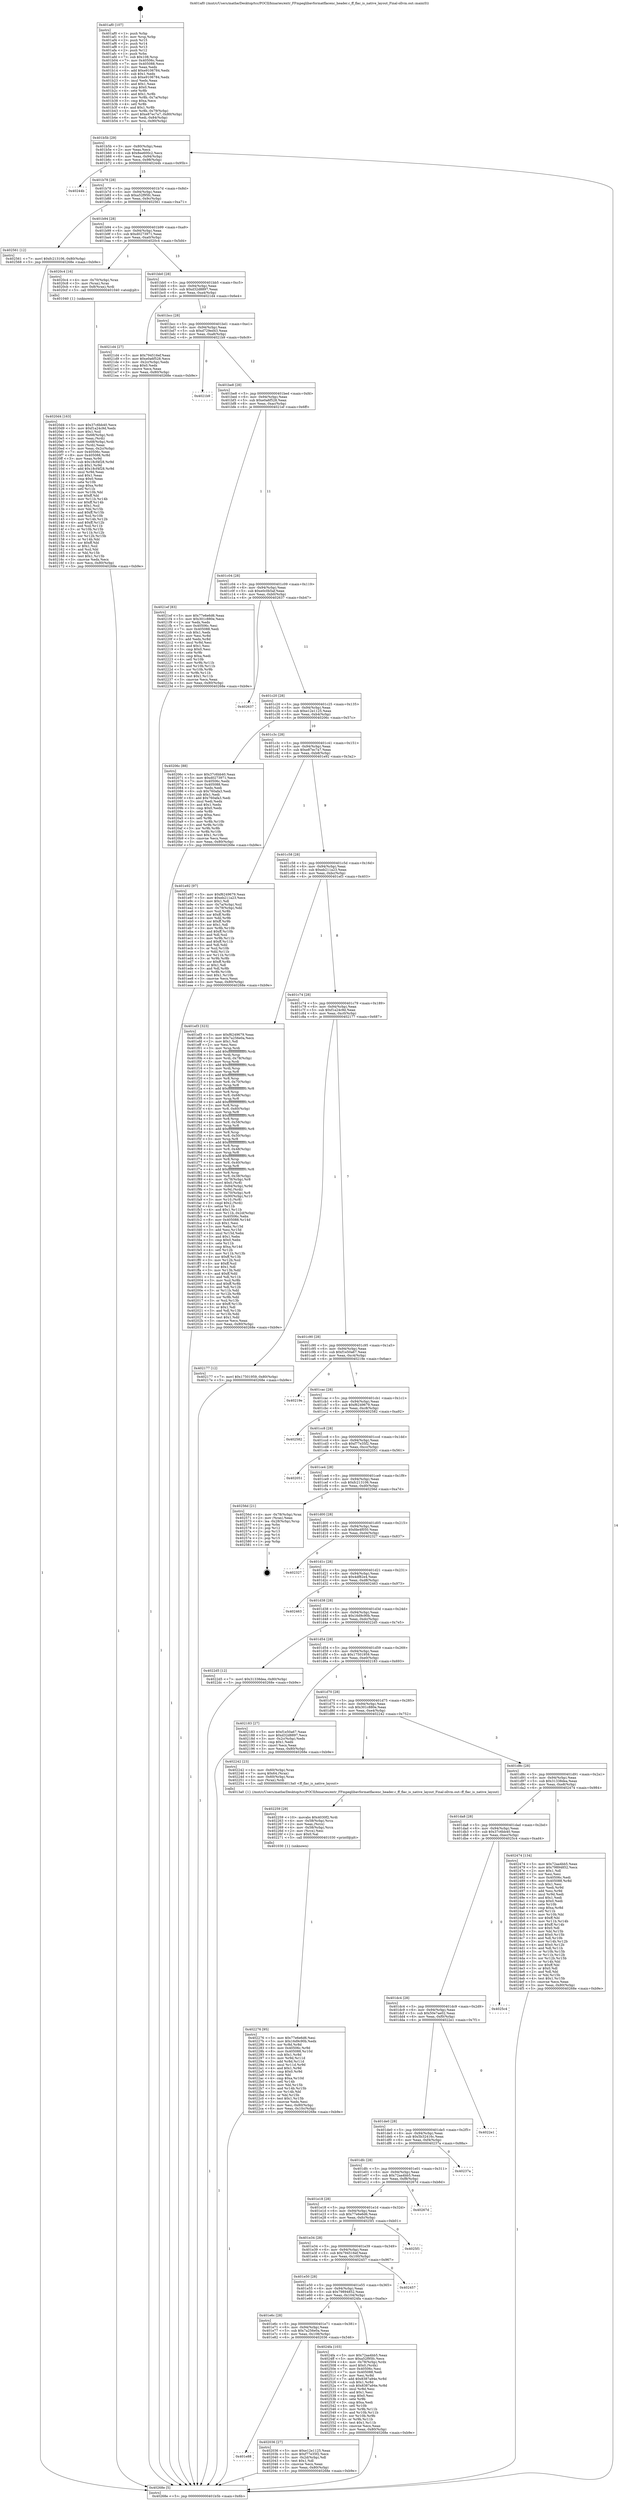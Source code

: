 digraph "0x401af0" {
  label = "0x401af0 (/mnt/c/Users/mathe/Desktop/tcc/POCII/binaries/extr_FFmpeglibavformatflacenc_header.c_ff_flac_is_native_layout_Final-ollvm.out::main(0))"
  labelloc = "t"
  node[shape=record]

  Entry [label="",width=0.3,height=0.3,shape=circle,fillcolor=black,style=filled]
  "0x401b5b" [label="{
     0x401b5b [29]\l
     | [instrs]\l
     &nbsp;&nbsp;0x401b5b \<+3\>: mov -0x80(%rbp),%eax\l
     &nbsp;&nbsp;0x401b5e \<+2\>: mov %eax,%ecx\l
     &nbsp;&nbsp;0x401b60 \<+6\>: sub $0x8ee600c2,%ecx\l
     &nbsp;&nbsp;0x401b66 \<+6\>: mov %eax,-0x94(%rbp)\l
     &nbsp;&nbsp;0x401b6c \<+6\>: mov %ecx,-0x98(%rbp)\l
     &nbsp;&nbsp;0x401b72 \<+6\>: je 000000000040244b \<main+0x95b\>\l
  }"]
  "0x40244b" [label="{
     0x40244b\l
  }", style=dashed]
  "0x401b78" [label="{
     0x401b78 [28]\l
     | [instrs]\l
     &nbsp;&nbsp;0x401b78 \<+5\>: jmp 0000000000401b7d \<main+0x8d\>\l
     &nbsp;&nbsp;0x401b7d \<+6\>: mov -0x94(%rbp),%eax\l
     &nbsp;&nbsp;0x401b83 \<+5\>: sub $0xa52f95fc,%eax\l
     &nbsp;&nbsp;0x401b88 \<+6\>: mov %eax,-0x9c(%rbp)\l
     &nbsp;&nbsp;0x401b8e \<+6\>: je 0000000000402561 \<main+0xa71\>\l
  }"]
  Exit [label="",width=0.3,height=0.3,shape=circle,fillcolor=black,style=filled,peripheries=2]
  "0x402561" [label="{
     0x402561 [12]\l
     | [instrs]\l
     &nbsp;&nbsp;0x402561 \<+7\>: movl $0xfc213106,-0x80(%rbp)\l
     &nbsp;&nbsp;0x402568 \<+5\>: jmp 000000000040268e \<main+0xb9e\>\l
  }"]
  "0x401b94" [label="{
     0x401b94 [28]\l
     | [instrs]\l
     &nbsp;&nbsp;0x401b94 \<+5\>: jmp 0000000000401b99 \<main+0xa9\>\l
     &nbsp;&nbsp;0x401b99 \<+6\>: mov -0x94(%rbp),%eax\l
     &nbsp;&nbsp;0x401b9f \<+5\>: sub $0xd0273971,%eax\l
     &nbsp;&nbsp;0x401ba4 \<+6\>: mov %eax,-0xa0(%rbp)\l
     &nbsp;&nbsp;0x401baa \<+6\>: je 00000000004020c4 \<main+0x5d4\>\l
  }"]
  "0x402276" [label="{
     0x402276 [95]\l
     | [instrs]\l
     &nbsp;&nbsp;0x402276 \<+5\>: mov $0x77e6e6d6,%esi\l
     &nbsp;&nbsp;0x40227b \<+5\>: mov $0x16d9c90b,%edx\l
     &nbsp;&nbsp;0x402280 \<+3\>: xor %r8d,%r8d\l
     &nbsp;&nbsp;0x402283 \<+8\>: mov 0x40506c,%r9d\l
     &nbsp;&nbsp;0x40228b \<+8\>: mov 0x405088,%r10d\l
     &nbsp;&nbsp;0x402293 \<+4\>: sub $0x1,%r8d\l
     &nbsp;&nbsp;0x402297 \<+3\>: mov %r9d,%r11d\l
     &nbsp;&nbsp;0x40229a \<+3\>: add %r8d,%r11d\l
     &nbsp;&nbsp;0x40229d \<+4\>: imul %r11d,%r9d\l
     &nbsp;&nbsp;0x4022a1 \<+4\>: and $0x1,%r9d\l
     &nbsp;&nbsp;0x4022a5 \<+4\>: cmp $0x0,%r9d\l
     &nbsp;&nbsp;0x4022a9 \<+3\>: sete %bl\l
     &nbsp;&nbsp;0x4022ac \<+4\>: cmp $0xa,%r10d\l
     &nbsp;&nbsp;0x4022b0 \<+4\>: setl %r14b\l
     &nbsp;&nbsp;0x4022b4 \<+3\>: mov %bl,%r15b\l
     &nbsp;&nbsp;0x4022b7 \<+3\>: and %r14b,%r15b\l
     &nbsp;&nbsp;0x4022ba \<+3\>: xor %r14b,%bl\l
     &nbsp;&nbsp;0x4022bd \<+3\>: or %bl,%r15b\l
     &nbsp;&nbsp;0x4022c0 \<+4\>: test $0x1,%r15b\l
     &nbsp;&nbsp;0x4022c4 \<+3\>: cmovne %edx,%esi\l
     &nbsp;&nbsp;0x4022c7 \<+3\>: mov %esi,-0x80(%rbp)\l
     &nbsp;&nbsp;0x4022ca \<+6\>: mov %eax,-0x10c(%rbp)\l
     &nbsp;&nbsp;0x4022d0 \<+5\>: jmp 000000000040268e \<main+0xb9e\>\l
  }"]
  "0x4020c4" [label="{
     0x4020c4 [16]\l
     | [instrs]\l
     &nbsp;&nbsp;0x4020c4 \<+4\>: mov -0x70(%rbp),%rax\l
     &nbsp;&nbsp;0x4020c8 \<+3\>: mov (%rax),%rax\l
     &nbsp;&nbsp;0x4020cb \<+4\>: mov 0x8(%rax),%rdi\l
     &nbsp;&nbsp;0x4020cf \<+5\>: call 0000000000401040 \<atoi@plt\>\l
     | [calls]\l
     &nbsp;&nbsp;0x401040 \{1\} (unknown)\l
  }"]
  "0x401bb0" [label="{
     0x401bb0 [28]\l
     | [instrs]\l
     &nbsp;&nbsp;0x401bb0 \<+5\>: jmp 0000000000401bb5 \<main+0xc5\>\l
     &nbsp;&nbsp;0x401bb5 \<+6\>: mov -0x94(%rbp),%eax\l
     &nbsp;&nbsp;0x401bbb \<+5\>: sub $0xd32d8897,%eax\l
     &nbsp;&nbsp;0x401bc0 \<+6\>: mov %eax,-0xa4(%rbp)\l
     &nbsp;&nbsp;0x401bc6 \<+6\>: je 00000000004021d4 \<main+0x6e4\>\l
  }"]
  "0x402259" [label="{
     0x402259 [29]\l
     | [instrs]\l
     &nbsp;&nbsp;0x402259 \<+10\>: movabs $0x4030f2,%rdi\l
     &nbsp;&nbsp;0x402263 \<+4\>: mov -0x58(%rbp),%rcx\l
     &nbsp;&nbsp;0x402267 \<+2\>: mov %eax,(%rcx)\l
     &nbsp;&nbsp;0x402269 \<+4\>: mov -0x58(%rbp),%rcx\l
     &nbsp;&nbsp;0x40226d \<+2\>: mov (%rcx),%esi\l
     &nbsp;&nbsp;0x40226f \<+2\>: mov $0x0,%al\l
     &nbsp;&nbsp;0x402271 \<+5\>: call 0000000000401030 \<printf@plt\>\l
     | [calls]\l
     &nbsp;&nbsp;0x401030 \{1\} (unknown)\l
  }"]
  "0x4021d4" [label="{
     0x4021d4 [27]\l
     | [instrs]\l
     &nbsp;&nbsp;0x4021d4 \<+5\>: mov $0x794516ef,%eax\l
     &nbsp;&nbsp;0x4021d9 \<+5\>: mov $0xe0a6f528,%ecx\l
     &nbsp;&nbsp;0x4021de \<+3\>: mov -0x2c(%rbp),%edx\l
     &nbsp;&nbsp;0x4021e1 \<+3\>: cmp $0x0,%edx\l
     &nbsp;&nbsp;0x4021e4 \<+3\>: cmove %ecx,%eax\l
     &nbsp;&nbsp;0x4021e7 \<+3\>: mov %eax,-0x80(%rbp)\l
     &nbsp;&nbsp;0x4021ea \<+5\>: jmp 000000000040268e \<main+0xb9e\>\l
  }"]
  "0x401bcc" [label="{
     0x401bcc [28]\l
     | [instrs]\l
     &nbsp;&nbsp;0x401bcc \<+5\>: jmp 0000000000401bd1 \<main+0xe1\>\l
     &nbsp;&nbsp;0x401bd1 \<+6\>: mov -0x94(%rbp),%eax\l
     &nbsp;&nbsp;0x401bd7 \<+5\>: sub $0xd729ed43,%eax\l
     &nbsp;&nbsp;0x401bdc \<+6\>: mov %eax,-0xa8(%rbp)\l
     &nbsp;&nbsp;0x401be2 \<+6\>: je 00000000004021b9 \<main+0x6c9\>\l
  }"]
  "0x4020d4" [label="{
     0x4020d4 [163]\l
     | [instrs]\l
     &nbsp;&nbsp;0x4020d4 \<+5\>: mov $0x37c6bb40,%ecx\l
     &nbsp;&nbsp;0x4020d9 \<+5\>: mov $0xf1a24c9d,%edx\l
     &nbsp;&nbsp;0x4020de \<+3\>: mov $0x1,%sil\l
     &nbsp;&nbsp;0x4020e1 \<+4\>: mov -0x68(%rbp),%rdi\l
     &nbsp;&nbsp;0x4020e5 \<+2\>: mov %eax,(%rdi)\l
     &nbsp;&nbsp;0x4020e7 \<+4\>: mov -0x68(%rbp),%rdi\l
     &nbsp;&nbsp;0x4020eb \<+2\>: mov (%rdi),%eax\l
     &nbsp;&nbsp;0x4020ed \<+3\>: mov %eax,-0x2c(%rbp)\l
     &nbsp;&nbsp;0x4020f0 \<+7\>: mov 0x40506c,%eax\l
     &nbsp;&nbsp;0x4020f7 \<+8\>: mov 0x405088,%r8d\l
     &nbsp;&nbsp;0x4020ff \<+3\>: mov %eax,%r9d\l
     &nbsp;&nbsp;0x402102 \<+7\>: sub $0x18cf4f28,%r9d\l
     &nbsp;&nbsp;0x402109 \<+4\>: sub $0x1,%r9d\l
     &nbsp;&nbsp;0x40210d \<+7\>: add $0x18cf4f28,%r9d\l
     &nbsp;&nbsp;0x402114 \<+4\>: imul %r9d,%eax\l
     &nbsp;&nbsp;0x402118 \<+3\>: and $0x1,%eax\l
     &nbsp;&nbsp;0x40211b \<+3\>: cmp $0x0,%eax\l
     &nbsp;&nbsp;0x40211e \<+4\>: sete %r10b\l
     &nbsp;&nbsp;0x402122 \<+4\>: cmp $0xa,%r8d\l
     &nbsp;&nbsp;0x402126 \<+4\>: setl %r11b\l
     &nbsp;&nbsp;0x40212a \<+3\>: mov %r10b,%bl\l
     &nbsp;&nbsp;0x40212d \<+3\>: xor $0xff,%bl\l
     &nbsp;&nbsp;0x402130 \<+3\>: mov %r11b,%r14b\l
     &nbsp;&nbsp;0x402133 \<+4\>: xor $0xff,%r14b\l
     &nbsp;&nbsp;0x402137 \<+4\>: xor $0x1,%sil\l
     &nbsp;&nbsp;0x40213b \<+3\>: mov %bl,%r15b\l
     &nbsp;&nbsp;0x40213e \<+4\>: and $0xff,%r15b\l
     &nbsp;&nbsp;0x402142 \<+3\>: and %sil,%r10b\l
     &nbsp;&nbsp;0x402145 \<+3\>: mov %r14b,%r12b\l
     &nbsp;&nbsp;0x402148 \<+4\>: and $0xff,%r12b\l
     &nbsp;&nbsp;0x40214c \<+3\>: and %sil,%r11b\l
     &nbsp;&nbsp;0x40214f \<+3\>: or %r10b,%r15b\l
     &nbsp;&nbsp;0x402152 \<+3\>: or %r11b,%r12b\l
     &nbsp;&nbsp;0x402155 \<+3\>: xor %r12b,%r15b\l
     &nbsp;&nbsp;0x402158 \<+3\>: or %r14b,%bl\l
     &nbsp;&nbsp;0x40215b \<+3\>: xor $0xff,%bl\l
     &nbsp;&nbsp;0x40215e \<+4\>: or $0x1,%sil\l
     &nbsp;&nbsp;0x402162 \<+3\>: and %sil,%bl\l
     &nbsp;&nbsp;0x402165 \<+3\>: or %bl,%r15b\l
     &nbsp;&nbsp;0x402168 \<+4\>: test $0x1,%r15b\l
     &nbsp;&nbsp;0x40216c \<+3\>: cmovne %edx,%ecx\l
     &nbsp;&nbsp;0x40216f \<+3\>: mov %ecx,-0x80(%rbp)\l
     &nbsp;&nbsp;0x402172 \<+5\>: jmp 000000000040268e \<main+0xb9e\>\l
  }"]
  "0x4021b9" [label="{
     0x4021b9\l
  }", style=dashed]
  "0x401be8" [label="{
     0x401be8 [28]\l
     | [instrs]\l
     &nbsp;&nbsp;0x401be8 \<+5\>: jmp 0000000000401bed \<main+0xfd\>\l
     &nbsp;&nbsp;0x401bed \<+6\>: mov -0x94(%rbp),%eax\l
     &nbsp;&nbsp;0x401bf3 \<+5\>: sub $0xe0a6f528,%eax\l
     &nbsp;&nbsp;0x401bf8 \<+6\>: mov %eax,-0xac(%rbp)\l
     &nbsp;&nbsp;0x401bfe \<+6\>: je 00000000004021ef \<main+0x6ff\>\l
  }"]
  "0x401e88" [label="{
     0x401e88\l
  }", style=dashed]
  "0x4021ef" [label="{
     0x4021ef [83]\l
     | [instrs]\l
     &nbsp;&nbsp;0x4021ef \<+5\>: mov $0x77e6e6d6,%eax\l
     &nbsp;&nbsp;0x4021f4 \<+5\>: mov $0x301c880e,%ecx\l
     &nbsp;&nbsp;0x4021f9 \<+2\>: xor %edx,%edx\l
     &nbsp;&nbsp;0x4021fb \<+7\>: mov 0x40506c,%esi\l
     &nbsp;&nbsp;0x402202 \<+7\>: mov 0x405088,%edi\l
     &nbsp;&nbsp;0x402209 \<+3\>: sub $0x1,%edx\l
     &nbsp;&nbsp;0x40220c \<+3\>: mov %esi,%r8d\l
     &nbsp;&nbsp;0x40220f \<+3\>: add %edx,%r8d\l
     &nbsp;&nbsp;0x402212 \<+4\>: imul %r8d,%esi\l
     &nbsp;&nbsp;0x402216 \<+3\>: and $0x1,%esi\l
     &nbsp;&nbsp;0x402219 \<+3\>: cmp $0x0,%esi\l
     &nbsp;&nbsp;0x40221c \<+4\>: sete %r9b\l
     &nbsp;&nbsp;0x402220 \<+3\>: cmp $0xa,%edi\l
     &nbsp;&nbsp;0x402223 \<+4\>: setl %r10b\l
     &nbsp;&nbsp;0x402227 \<+3\>: mov %r9b,%r11b\l
     &nbsp;&nbsp;0x40222a \<+3\>: and %r10b,%r11b\l
     &nbsp;&nbsp;0x40222d \<+3\>: xor %r10b,%r9b\l
     &nbsp;&nbsp;0x402230 \<+3\>: or %r9b,%r11b\l
     &nbsp;&nbsp;0x402233 \<+4\>: test $0x1,%r11b\l
     &nbsp;&nbsp;0x402237 \<+3\>: cmovne %ecx,%eax\l
     &nbsp;&nbsp;0x40223a \<+3\>: mov %eax,-0x80(%rbp)\l
     &nbsp;&nbsp;0x40223d \<+5\>: jmp 000000000040268e \<main+0xb9e\>\l
  }"]
  "0x401c04" [label="{
     0x401c04 [28]\l
     | [instrs]\l
     &nbsp;&nbsp;0x401c04 \<+5\>: jmp 0000000000401c09 \<main+0x119\>\l
     &nbsp;&nbsp;0x401c09 \<+6\>: mov -0x94(%rbp),%eax\l
     &nbsp;&nbsp;0x401c0f \<+5\>: sub $0xe0c0b5af,%eax\l
     &nbsp;&nbsp;0x401c14 \<+6\>: mov %eax,-0xb0(%rbp)\l
     &nbsp;&nbsp;0x401c1a \<+6\>: je 0000000000402637 \<main+0xb47\>\l
  }"]
  "0x402036" [label="{
     0x402036 [27]\l
     | [instrs]\l
     &nbsp;&nbsp;0x402036 \<+5\>: mov $0xe12e1125,%eax\l
     &nbsp;&nbsp;0x40203b \<+5\>: mov $0xf77e35f2,%ecx\l
     &nbsp;&nbsp;0x402040 \<+3\>: mov -0x2d(%rbp),%dl\l
     &nbsp;&nbsp;0x402043 \<+3\>: test $0x1,%dl\l
     &nbsp;&nbsp;0x402046 \<+3\>: cmovne %ecx,%eax\l
     &nbsp;&nbsp;0x402049 \<+3\>: mov %eax,-0x80(%rbp)\l
     &nbsp;&nbsp;0x40204c \<+5\>: jmp 000000000040268e \<main+0xb9e\>\l
  }"]
  "0x402637" [label="{
     0x402637\l
  }", style=dashed]
  "0x401c20" [label="{
     0x401c20 [28]\l
     | [instrs]\l
     &nbsp;&nbsp;0x401c20 \<+5\>: jmp 0000000000401c25 \<main+0x135\>\l
     &nbsp;&nbsp;0x401c25 \<+6\>: mov -0x94(%rbp),%eax\l
     &nbsp;&nbsp;0x401c2b \<+5\>: sub $0xe12e1125,%eax\l
     &nbsp;&nbsp;0x401c30 \<+6\>: mov %eax,-0xb4(%rbp)\l
     &nbsp;&nbsp;0x401c36 \<+6\>: je 000000000040206c \<main+0x57c\>\l
  }"]
  "0x401e6c" [label="{
     0x401e6c [28]\l
     | [instrs]\l
     &nbsp;&nbsp;0x401e6c \<+5\>: jmp 0000000000401e71 \<main+0x381\>\l
     &nbsp;&nbsp;0x401e71 \<+6\>: mov -0x94(%rbp),%eax\l
     &nbsp;&nbsp;0x401e77 \<+5\>: sub $0x7a256e0a,%eax\l
     &nbsp;&nbsp;0x401e7c \<+6\>: mov %eax,-0x108(%rbp)\l
     &nbsp;&nbsp;0x401e82 \<+6\>: je 0000000000402036 \<main+0x546\>\l
  }"]
  "0x40206c" [label="{
     0x40206c [88]\l
     | [instrs]\l
     &nbsp;&nbsp;0x40206c \<+5\>: mov $0x37c6bb40,%eax\l
     &nbsp;&nbsp;0x402071 \<+5\>: mov $0xd0273971,%ecx\l
     &nbsp;&nbsp;0x402076 \<+7\>: mov 0x40506c,%edx\l
     &nbsp;&nbsp;0x40207d \<+7\>: mov 0x405088,%esi\l
     &nbsp;&nbsp;0x402084 \<+2\>: mov %edx,%edi\l
     &nbsp;&nbsp;0x402086 \<+6\>: sub $0x760afa3,%edi\l
     &nbsp;&nbsp;0x40208c \<+3\>: sub $0x1,%edi\l
     &nbsp;&nbsp;0x40208f \<+6\>: add $0x760afa3,%edi\l
     &nbsp;&nbsp;0x402095 \<+3\>: imul %edi,%edx\l
     &nbsp;&nbsp;0x402098 \<+3\>: and $0x1,%edx\l
     &nbsp;&nbsp;0x40209b \<+3\>: cmp $0x0,%edx\l
     &nbsp;&nbsp;0x40209e \<+4\>: sete %r8b\l
     &nbsp;&nbsp;0x4020a2 \<+3\>: cmp $0xa,%esi\l
     &nbsp;&nbsp;0x4020a5 \<+4\>: setl %r9b\l
     &nbsp;&nbsp;0x4020a9 \<+3\>: mov %r8b,%r10b\l
     &nbsp;&nbsp;0x4020ac \<+3\>: and %r9b,%r10b\l
     &nbsp;&nbsp;0x4020af \<+3\>: xor %r9b,%r8b\l
     &nbsp;&nbsp;0x4020b2 \<+3\>: or %r8b,%r10b\l
     &nbsp;&nbsp;0x4020b5 \<+4\>: test $0x1,%r10b\l
     &nbsp;&nbsp;0x4020b9 \<+3\>: cmovne %ecx,%eax\l
     &nbsp;&nbsp;0x4020bc \<+3\>: mov %eax,-0x80(%rbp)\l
     &nbsp;&nbsp;0x4020bf \<+5\>: jmp 000000000040268e \<main+0xb9e\>\l
  }"]
  "0x401c3c" [label="{
     0x401c3c [28]\l
     | [instrs]\l
     &nbsp;&nbsp;0x401c3c \<+5\>: jmp 0000000000401c41 \<main+0x151\>\l
     &nbsp;&nbsp;0x401c41 \<+6\>: mov -0x94(%rbp),%eax\l
     &nbsp;&nbsp;0x401c47 \<+5\>: sub $0xe87ec7a7,%eax\l
     &nbsp;&nbsp;0x401c4c \<+6\>: mov %eax,-0xb8(%rbp)\l
     &nbsp;&nbsp;0x401c52 \<+6\>: je 0000000000401e92 \<main+0x3a2\>\l
  }"]
  "0x4024fa" [label="{
     0x4024fa [103]\l
     | [instrs]\l
     &nbsp;&nbsp;0x4024fa \<+5\>: mov $0x72aa4bb5,%eax\l
     &nbsp;&nbsp;0x4024ff \<+5\>: mov $0xa52f95fc,%ecx\l
     &nbsp;&nbsp;0x402504 \<+4\>: mov -0x78(%rbp),%rdx\l
     &nbsp;&nbsp;0x402508 \<+6\>: movl $0x0,(%rdx)\l
     &nbsp;&nbsp;0x40250e \<+7\>: mov 0x40506c,%esi\l
     &nbsp;&nbsp;0x402515 \<+7\>: mov 0x405088,%edi\l
     &nbsp;&nbsp;0x40251c \<+3\>: mov %esi,%r8d\l
     &nbsp;&nbsp;0x40251f \<+7\>: add $0x8387a94e,%r8d\l
     &nbsp;&nbsp;0x402526 \<+4\>: sub $0x1,%r8d\l
     &nbsp;&nbsp;0x40252a \<+7\>: sub $0x8387a94e,%r8d\l
     &nbsp;&nbsp;0x402531 \<+4\>: imul %r8d,%esi\l
     &nbsp;&nbsp;0x402535 \<+3\>: and $0x1,%esi\l
     &nbsp;&nbsp;0x402538 \<+3\>: cmp $0x0,%esi\l
     &nbsp;&nbsp;0x40253b \<+4\>: sete %r9b\l
     &nbsp;&nbsp;0x40253f \<+3\>: cmp $0xa,%edi\l
     &nbsp;&nbsp;0x402542 \<+4\>: setl %r10b\l
     &nbsp;&nbsp;0x402546 \<+3\>: mov %r9b,%r11b\l
     &nbsp;&nbsp;0x402549 \<+3\>: and %r10b,%r11b\l
     &nbsp;&nbsp;0x40254c \<+3\>: xor %r10b,%r9b\l
     &nbsp;&nbsp;0x40254f \<+3\>: or %r9b,%r11b\l
     &nbsp;&nbsp;0x402552 \<+4\>: test $0x1,%r11b\l
     &nbsp;&nbsp;0x402556 \<+3\>: cmovne %ecx,%eax\l
     &nbsp;&nbsp;0x402559 \<+3\>: mov %eax,-0x80(%rbp)\l
     &nbsp;&nbsp;0x40255c \<+5\>: jmp 000000000040268e \<main+0xb9e\>\l
  }"]
  "0x401e92" [label="{
     0x401e92 [97]\l
     | [instrs]\l
     &nbsp;&nbsp;0x401e92 \<+5\>: mov $0xf6249679,%eax\l
     &nbsp;&nbsp;0x401e97 \<+5\>: mov $0xeb211a23,%ecx\l
     &nbsp;&nbsp;0x401e9c \<+2\>: mov $0x1,%dl\l
     &nbsp;&nbsp;0x401e9e \<+4\>: mov -0x7a(%rbp),%sil\l
     &nbsp;&nbsp;0x401ea2 \<+4\>: mov -0x79(%rbp),%dil\l
     &nbsp;&nbsp;0x401ea6 \<+3\>: mov %sil,%r8b\l
     &nbsp;&nbsp;0x401ea9 \<+4\>: xor $0xff,%r8b\l
     &nbsp;&nbsp;0x401ead \<+3\>: mov %dil,%r9b\l
     &nbsp;&nbsp;0x401eb0 \<+4\>: xor $0xff,%r9b\l
     &nbsp;&nbsp;0x401eb4 \<+3\>: xor $0x1,%dl\l
     &nbsp;&nbsp;0x401eb7 \<+3\>: mov %r8b,%r10b\l
     &nbsp;&nbsp;0x401eba \<+4\>: and $0xff,%r10b\l
     &nbsp;&nbsp;0x401ebe \<+3\>: and %dl,%sil\l
     &nbsp;&nbsp;0x401ec1 \<+3\>: mov %r9b,%r11b\l
     &nbsp;&nbsp;0x401ec4 \<+4\>: and $0xff,%r11b\l
     &nbsp;&nbsp;0x401ec8 \<+3\>: and %dl,%dil\l
     &nbsp;&nbsp;0x401ecb \<+3\>: or %sil,%r10b\l
     &nbsp;&nbsp;0x401ece \<+3\>: or %dil,%r11b\l
     &nbsp;&nbsp;0x401ed1 \<+3\>: xor %r11b,%r10b\l
     &nbsp;&nbsp;0x401ed4 \<+3\>: or %r9b,%r8b\l
     &nbsp;&nbsp;0x401ed7 \<+4\>: xor $0xff,%r8b\l
     &nbsp;&nbsp;0x401edb \<+3\>: or $0x1,%dl\l
     &nbsp;&nbsp;0x401ede \<+3\>: and %dl,%r8b\l
     &nbsp;&nbsp;0x401ee1 \<+3\>: or %r8b,%r10b\l
     &nbsp;&nbsp;0x401ee4 \<+4\>: test $0x1,%r10b\l
     &nbsp;&nbsp;0x401ee8 \<+3\>: cmovne %ecx,%eax\l
     &nbsp;&nbsp;0x401eeb \<+3\>: mov %eax,-0x80(%rbp)\l
     &nbsp;&nbsp;0x401eee \<+5\>: jmp 000000000040268e \<main+0xb9e\>\l
  }"]
  "0x401c58" [label="{
     0x401c58 [28]\l
     | [instrs]\l
     &nbsp;&nbsp;0x401c58 \<+5\>: jmp 0000000000401c5d \<main+0x16d\>\l
     &nbsp;&nbsp;0x401c5d \<+6\>: mov -0x94(%rbp),%eax\l
     &nbsp;&nbsp;0x401c63 \<+5\>: sub $0xeb211a23,%eax\l
     &nbsp;&nbsp;0x401c68 \<+6\>: mov %eax,-0xbc(%rbp)\l
     &nbsp;&nbsp;0x401c6e \<+6\>: je 0000000000401ef3 \<main+0x403\>\l
  }"]
  "0x40268e" [label="{
     0x40268e [5]\l
     | [instrs]\l
     &nbsp;&nbsp;0x40268e \<+5\>: jmp 0000000000401b5b \<main+0x6b\>\l
  }"]
  "0x401af0" [label="{
     0x401af0 [107]\l
     | [instrs]\l
     &nbsp;&nbsp;0x401af0 \<+1\>: push %rbp\l
     &nbsp;&nbsp;0x401af1 \<+3\>: mov %rsp,%rbp\l
     &nbsp;&nbsp;0x401af4 \<+2\>: push %r15\l
     &nbsp;&nbsp;0x401af6 \<+2\>: push %r14\l
     &nbsp;&nbsp;0x401af8 \<+2\>: push %r13\l
     &nbsp;&nbsp;0x401afa \<+2\>: push %r12\l
     &nbsp;&nbsp;0x401afc \<+1\>: push %rbx\l
     &nbsp;&nbsp;0x401afd \<+7\>: sub $0x108,%rsp\l
     &nbsp;&nbsp;0x401b04 \<+7\>: mov 0x40506c,%eax\l
     &nbsp;&nbsp;0x401b0b \<+7\>: mov 0x405088,%ecx\l
     &nbsp;&nbsp;0x401b12 \<+2\>: mov %eax,%edx\l
     &nbsp;&nbsp;0x401b14 \<+6\>: add $0xe9106784,%edx\l
     &nbsp;&nbsp;0x401b1a \<+3\>: sub $0x1,%edx\l
     &nbsp;&nbsp;0x401b1d \<+6\>: sub $0xe9106784,%edx\l
     &nbsp;&nbsp;0x401b23 \<+3\>: imul %edx,%eax\l
     &nbsp;&nbsp;0x401b26 \<+3\>: and $0x1,%eax\l
     &nbsp;&nbsp;0x401b29 \<+3\>: cmp $0x0,%eax\l
     &nbsp;&nbsp;0x401b2c \<+4\>: sete %r8b\l
     &nbsp;&nbsp;0x401b30 \<+4\>: and $0x1,%r8b\l
     &nbsp;&nbsp;0x401b34 \<+4\>: mov %r8b,-0x7a(%rbp)\l
     &nbsp;&nbsp;0x401b38 \<+3\>: cmp $0xa,%ecx\l
     &nbsp;&nbsp;0x401b3b \<+4\>: setl %r8b\l
     &nbsp;&nbsp;0x401b3f \<+4\>: and $0x1,%r8b\l
     &nbsp;&nbsp;0x401b43 \<+4\>: mov %r8b,-0x79(%rbp)\l
     &nbsp;&nbsp;0x401b47 \<+7\>: movl $0xe87ec7a7,-0x80(%rbp)\l
     &nbsp;&nbsp;0x401b4e \<+6\>: mov %edi,-0x84(%rbp)\l
     &nbsp;&nbsp;0x401b54 \<+7\>: mov %rsi,-0x90(%rbp)\l
  }"]
  "0x401e50" [label="{
     0x401e50 [28]\l
     | [instrs]\l
     &nbsp;&nbsp;0x401e50 \<+5\>: jmp 0000000000401e55 \<main+0x365\>\l
     &nbsp;&nbsp;0x401e55 \<+6\>: mov -0x94(%rbp),%eax\l
     &nbsp;&nbsp;0x401e5b \<+5\>: sub $0x79894852,%eax\l
     &nbsp;&nbsp;0x401e60 \<+6\>: mov %eax,-0x104(%rbp)\l
     &nbsp;&nbsp;0x401e66 \<+6\>: je 00000000004024fa \<main+0xa0a\>\l
  }"]
  "0x401ef3" [label="{
     0x401ef3 [323]\l
     | [instrs]\l
     &nbsp;&nbsp;0x401ef3 \<+5\>: mov $0xf6249679,%eax\l
     &nbsp;&nbsp;0x401ef8 \<+5\>: mov $0x7a256e0a,%ecx\l
     &nbsp;&nbsp;0x401efd \<+2\>: mov $0x1,%dl\l
     &nbsp;&nbsp;0x401eff \<+2\>: xor %esi,%esi\l
     &nbsp;&nbsp;0x401f01 \<+3\>: mov %rsp,%rdi\l
     &nbsp;&nbsp;0x401f04 \<+4\>: add $0xfffffffffffffff0,%rdi\l
     &nbsp;&nbsp;0x401f08 \<+3\>: mov %rdi,%rsp\l
     &nbsp;&nbsp;0x401f0b \<+4\>: mov %rdi,-0x78(%rbp)\l
     &nbsp;&nbsp;0x401f0f \<+3\>: mov %rsp,%rdi\l
     &nbsp;&nbsp;0x401f12 \<+4\>: add $0xfffffffffffffff0,%rdi\l
     &nbsp;&nbsp;0x401f16 \<+3\>: mov %rdi,%rsp\l
     &nbsp;&nbsp;0x401f19 \<+3\>: mov %rsp,%r8\l
     &nbsp;&nbsp;0x401f1c \<+4\>: add $0xfffffffffffffff0,%r8\l
     &nbsp;&nbsp;0x401f20 \<+3\>: mov %r8,%rsp\l
     &nbsp;&nbsp;0x401f23 \<+4\>: mov %r8,-0x70(%rbp)\l
     &nbsp;&nbsp;0x401f27 \<+3\>: mov %rsp,%r8\l
     &nbsp;&nbsp;0x401f2a \<+4\>: add $0xfffffffffffffff0,%r8\l
     &nbsp;&nbsp;0x401f2e \<+3\>: mov %r8,%rsp\l
     &nbsp;&nbsp;0x401f31 \<+4\>: mov %r8,-0x68(%rbp)\l
     &nbsp;&nbsp;0x401f35 \<+3\>: mov %rsp,%r8\l
     &nbsp;&nbsp;0x401f38 \<+4\>: add $0xfffffffffffffff0,%r8\l
     &nbsp;&nbsp;0x401f3c \<+3\>: mov %r8,%rsp\l
     &nbsp;&nbsp;0x401f3f \<+4\>: mov %r8,-0x60(%rbp)\l
     &nbsp;&nbsp;0x401f43 \<+3\>: mov %rsp,%r8\l
     &nbsp;&nbsp;0x401f46 \<+4\>: add $0xfffffffffffffff0,%r8\l
     &nbsp;&nbsp;0x401f4a \<+3\>: mov %r8,%rsp\l
     &nbsp;&nbsp;0x401f4d \<+4\>: mov %r8,-0x58(%rbp)\l
     &nbsp;&nbsp;0x401f51 \<+3\>: mov %rsp,%r8\l
     &nbsp;&nbsp;0x401f54 \<+4\>: add $0xfffffffffffffff0,%r8\l
     &nbsp;&nbsp;0x401f58 \<+3\>: mov %r8,%rsp\l
     &nbsp;&nbsp;0x401f5b \<+4\>: mov %r8,-0x50(%rbp)\l
     &nbsp;&nbsp;0x401f5f \<+3\>: mov %rsp,%r8\l
     &nbsp;&nbsp;0x401f62 \<+4\>: add $0xfffffffffffffff0,%r8\l
     &nbsp;&nbsp;0x401f66 \<+3\>: mov %r8,%rsp\l
     &nbsp;&nbsp;0x401f69 \<+4\>: mov %r8,-0x48(%rbp)\l
     &nbsp;&nbsp;0x401f6d \<+3\>: mov %rsp,%r8\l
     &nbsp;&nbsp;0x401f70 \<+4\>: add $0xfffffffffffffff0,%r8\l
     &nbsp;&nbsp;0x401f74 \<+3\>: mov %r8,%rsp\l
     &nbsp;&nbsp;0x401f77 \<+4\>: mov %r8,-0x40(%rbp)\l
     &nbsp;&nbsp;0x401f7b \<+3\>: mov %rsp,%r8\l
     &nbsp;&nbsp;0x401f7e \<+4\>: add $0xfffffffffffffff0,%r8\l
     &nbsp;&nbsp;0x401f82 \<+3\>: mov %r8,%rsp\l
     &nbsp;&nbsp;0x401f85 \<+4\>: mov %r8,-0x38(%rbp)\l
     &nbsp;&nbsp;0x401f89 \<+4\>: mov -0x78(%rbp),%r8\l
     &nbsp;&nbsp;0x401f8d \<+7\>: movl $0x0,(%r8)\l
     &nbsp;&nbsp;0x401f94 \<+7\>: mov -0x84(%rbp),%r9d\l
     &nbsp;&nbsp;0x401f9b \<+3\>: mov %r9d,(%rdi)\l
     &nbsp;&nbsp;0x401f9e \<+4\>: mov -0x70(%rbp),%r8\l
     &nbsp;&nbsp;0x401fa2 \<+7\>: mov -0x90(%rbp),%r10\l
     &nbsp;&nbsp;0x401fa9 \<+3\>: mov %r10,(%r8)\l
     &nbsp;&nbsp;0x401fac \<+3\>: cmpl $0x2,(%rdi)\l
     &nbsp;&nbsp;0x401faf \<+4\>: setne %r11b\l
     &nbsp;&nbsp;0x401fb3 \<+4\>: and $0x1,%r11b\l
     &nbsp;&nbsp;0x401fb7 \<+4\>: mov %r11b,-0x2d(%rbp)\l
     &nbsp;&nbsp;0x401fbb \<+7\>: mov 0x40506c,%ebx\l
     &nbsp;&nbsp;0x401fc2 \<+8\>: mov 0x405088,%r14d\l
     &nbsp;&nbsp;0x401fca \<+3\>: sub $0x1,%esi\l
     &nbsp;&nbsp;0x401fcd \<+3\>: mov %ebx,%r15d\l
     &nbsp;&nbsp;0x401fd0 \<+3\>: add %esi,%r15d\l
     &nbsp;&nbsp;0x401fd3 \<+4\>: imul %r15d,%ebx\l
     &nbsp;&nbsp;0x401fd7 \<+3\>: and $0x1,%ebx\l
     &nbsp;&nbsp;0x401fda \<+3\>: cmp $0x0,%ebx\l
     &nbsp;&nbsp;0x401fdd \<+4\>: sete %r11b\l
     &nbsp;&nbsp;0x401fe1 \<+4\>: cmp $0xa,%r14d\l
     &nbsp;&nbsp;0x401fe5 \<+4\>: setl %r12b\l
     &nbsp;&nbsp;0x401fe9 \<+3\>: mov %r11b,%r13b\l
     &nbsp;&nbsp;0x401fec \<+4\>: xor $0xff,%r13b\l
     &nbsp;&nbsp;0x401ff0 \<+3\>: mov %r12b,%sil\l
     &nbsp;&nbsp;0x401ff3 \<+4\>: xor $0xff,%sil\l
     &nbsp;&nbsp;0x401ff7 \<+3\>: xor $0x1,%dl\l
     &nbsp;&nbsp;0x401ffa \<+3\>: mov %r13b,%dil\l
     &nbsp;&nbsp;0x401ffd \<+4\>: and $0xff,%dil\l
     &nbsp;&nbsp;0x402001 \<+3\>: and %dl,%r11b\l
     &nbsp;&nbsp;0x402004 \<+3\>: mov %sil,%r8b\l
     &nbsp;&nbsp;0x402007 \<+4\>: and $0xff,%r8b\l
     &nbsp;&nbsp;0x40200b \<+3\>: and %dl,%r12b\l
     &nbsp;&nbsp;0x40200e \<+3\>: or %r11b,%dil\l
     &nbsp;&nbsp;0x402011 \<+3\>: or %r12b,%r8b\l
     &nbsp;&nbsp;0x402014 \<+3\>: xor %r8b,%dil\l
     &nbsp;&nbsp;0x402017 \<+3\>: or %sil,%r13b\l
     &nbsp;&nbsp;0x40201a \<+4\>: xor $0xff,%r13b\l
     &nbsp;&nbsp;0x40201e \<+3\>: or $0x1,%dl\l
     &nbsp;&nbsp;0x402021 \<+3\>: and %dl,%r13b\l
     &nbsp;&nbsp;0x402024 \<+3\>: or %r13b,%dil\l
     &nbsp;&nbsp;0x402027 \<+4\>: test $0x1,%dil\l
     &nbsp;&nbsp;0x40202b \<+3\>: cmovne %ecx,%eax\l
     &nbsp;&nbsp;0x40202e \<+3\>: mov %eax,-0x80(%rbp)\l
     &nbsp;&nbsp;0x402031 \<+5\>: jmp 000000000040268e \<main+0xb9e\>\l
  }"]
  "0x401c74" [label="{
     0x401c74 [28]\l
     | [instrs]\l
     &nbsp;&nbsp;0x401c74 \<+5\>: jmp 0000000000401c79 \<main+0x189\>\l
     &nbsp;&nbsp;0x401c79 \<+6\>: mov -0x94(%rbp),%eax\l
     &nbsp;&nbsp;0x401c7f \<+5\>: sub $0xf1a24c9d,%eax\l
     &nbsp;&nbsp;0x401c84 \<+6\>: mov %eax,-0xc0(%rbp)\l
     &nbsp;&nbsp;0x401c8a \<+6\>: je 0000000000402177 \<main+0x687\>\l
  }"]
  "0x402457" [label="{
     0x402457\l
  }", style=dashed]
  "0x401e34" [label="{
     0x401e34 [28]\l
     | [instrs]\l
     &nbsp;&nbsp;0x401e34 \<+5\>: jmp 0000000000401e39 \<main+0x349\>\l
     &nbsp;&nbsp;0x401e39 \<+6\>: mov -0x94(%rbp),%eax\l
     &nbsp;&nbsp;0x401e3f \<+5\>: sub $0x794516ef,%eax\l
     &nbsp;&nbsp;0x401e44 \<+6\>: mov %eax,-0x100(%rbp)\l
     &nbsp;&nbsp;0x401e4a \<+6\>: je 0000000000402457 \<main+0x967\>\l
  }"]
  "0x402177" [label="{
     0x402177 [12]\l
     | [instrs]\l
     &nbsp;&nbsp;0x402177 \<+7\>: movl $0x17501959,-0x80(%rbp)\l
     &nbsp;&nbsp;0x40217e \<+5\>: jmp 000000000040268e \<main+0xb9e\>\l
  }"]
  "0x401c90" [label="{
     0x401c90 [28]\l
     | [instrs]\l
     &nbsp;&nbsp;0x401c90 \<+5\>: jmp 0000000000401c95 \<main+0x1a5\>\l
     &nbsp;&nbsp;0x401c95 \<+6\>: mov -0x94(%rbp),%eax\l
     &nbsp;&nbsp;0x401c9b \<+5\>: sub $0xf1e50a67,%eax\l
     &nbsp;&nbsp;0x401ca0 \<+6\>: mov %eax,-0xc4(%rbp)\l
     &nbsp;&nbsp;0x401ca6 \<+6\>: je 000000000040219e \<main+0x6ae\>\l
  }"]
  "0x4025f1" [label="{
     0x4025f1\l
  }", style=dashed]
  "0x40219e" [label="{
     0x40219e\l
  }", style=dashed]
  "0x401cac" [label="{
     0x401cac [28]\l
     | [instrs]\l
     &nbsp;&nbsp;0x401cac \<+5\>: jmp 0000000000401cb1 \<main+0x1c1\>\l
     &nbsp;&nbsp;0x401cb1 \<+6\>: mov -0x94(%rbp),%eax\l
     &nbsp;&nbsp;0x401cb7 \<+5\>: sub $0xf6249679,%eax\l
     &nbsp;&nbsp;0x401cbc \<+6\>: mov %eax,-0xc8(%rbp)\l
     &nbsp;&nbsp;0x401cc2 \<+6\>: je 0000000000402582 \<main+0xa92\>\l
  }"]
  "0x401e18" [label="{
     0x401e18 [28]\l
     | [instrs]\l
     &nbsp;&nbsp;0x401e18 \<+5\>: jmp 0000000000401e1d \<main+0x32d\>\l
     &nbsp;&nbsp;0x401e1d \<+6\>: mov -0x94(%rbp),%eax\l
     &nbsp;&nbsp;0x401e23 \<+5\>: sub $0x77e6e6d6,%eax\l
     &nbsp;&nbsp;0x401e28 \<+6\>: mov %eax,-0xfc(%rbp)\l
     &nbsp;&nbsp;0x401e2e \<+6\>: je 00000000004025f1 \<main+0xb01\>\l
  }"]
  "0x402582" [label="{
     0x402582\l
  }", style=dashed]
  "0x401cc8" [label="{
     0x401cc8 [28]\l
     | [instrs]\l
     &nbsp;&nbsp;0x401cc8 \<+5\>: jmp 0000000000401ccd \<main+0x1dd\>\l
     &nbsp;&nbsp;0x401ccd \<+6\>: mov -0x94(%rbp),%eax\l
     &nbsp;&nbsp;0x401cd3 \<+5\>: sub $0xf77e35f2,%eax\l
     &nbsp;&nbsp;0x401cd8 \<+6\>: mov %eax,-0xcc(%rbp)\l
     &nbsp;&nbsp;0x401cde \<+6\>: je 0000000000402051 \<main+0x561\>\l
  }"]
  "0x40267d" [label="{
     0x40267d\l
  }", style=dashed]
  "0x402051" [label="{
     0x402051\l
  }", style=dashed]
  "0x401ce4" [label="{
     0x401ce4 [28]\l
     | [instrs]\l
     &nbsp;&nbsp;0x401ce4 \<+5\>: jmp 0000000000401ce9 \<main+0x1f9\>\l
     &nbsp;&nbsp;0x401ce9 \<+6\>: mov -0x94(%rbp),%eax\l
     &nbsp;&nbsp;0x401cef \<+5\>: sub $0xfc213106,%eax\l
     &nbsp;&nbsp;0x401cf4 \<+6\>: mov %eax,-0xd0(%rbp)\l
     &nbsp;&nbsp;0x401cfa \<+6\>: je 000000000040256d \<main+0xa7d\>\l
  }"]
  "0x401dfc" [label="{
     0x401dfc [28]\l
     | [instrs]\l
     &nbsp;&nbsp;0x401dfc \<+5\>: jmp 0000000000401e01 \<main+0x311\>\l
     &nbsp;&nbsp;0x401e01 \<+6\>: mov -0x94(%rbp),%eax\l
     &nbsp;&nbsp;0x401e07 \<+5\>: sub $0x72aa4bb5,%eax\l
     &nbsp;&nbsp;0x401e0c \<+6\>: mov %eax,-0xf8(%rbp)\l
     &nbsp;&nbsp;0x401e12 \<+6\>: je 000000000040267d \<main+0xb8d\>\l
  }"]
  "0x40256d" [label="{
     0x40256d [21]\l
     | [instrs]\l
     &nbsp;&nbsp;0x40256d \<+4\>: mov -0x78(%rbp),%rax\l
     &nbsp;&nbsp;0x402571 \<+2\>: mov (%rax),%eax\l
     &nbsp;&nbsp;0x402573 \<+4\>: lea -0x28(%rbp),%rsp\l
     &nbsp;&nbsp;0x402577 \<+1\>: pop %rbx\l
     &nbsp;&nbsp;0x402578 \<+2\>: pop %r12\l
     &nbsp;&nbsp;0x40257a \<+2\>: pop %r13\l
     &nbsp;&nbsp;0x40257c \<+2\>: pop %r14\l
     &nbsp;&nbsp;0x40257e \<+2\>: pop %r15\l
     &nbsp;&nbsp;0x402580 \<+1\>: pop %rbp\l
     &nbsp;&nbsp;0x402581 \<+1\>: ret\l
  }"]
  "0x401d00" [label="{
     0x401d00 [28]\l
     | [instrs]\l
     &nbsp;&nbsp;0x401d00 \<+5\>: jmp 0000000000401d05 \<main+0x215\>\l
     &nbsp;&nbsp;0x401d05 \<+6\>: mov -0x94(%rbp),%eax\l
     &nbsp;&nbsp;0x401d0b \<+5\>: sub $0xfde4f050,%eax\l
     &nbsp;&nbsp;0x401d10 \<+6\>: mov %eax,-0xd4(%rbp)\l
     &nbsp;&nbsp;0x401d16 \<+6\>: je 0000000000402327 \<main+0x837\>\l
  }"]
  "0x40237a" [label="{
     0x40237a\l
  }", style=dashed]
  "0x402327" [label="{
     0x402327\l
  }", style=dashed]
  "0x401d1c" [label="{
     0x401d1c [28]\l
     | [instrs]\l
     &nbsp;&nbsp;0x401d1c \<+5\>: jmp 0000000000401d21 \<main+0x231\>\l
     &nbsp;&nbsp;0x401d21 \<+6\>: mov -0x94(%rbp),%eax\l
     &nbsp;&nbsp;0x401d27 \<+5\>: sub $0x4df82e4,%eax\l
     &nbsp;&nbsp;0x401d2c \<+6\>: mov %eax,-0xd8(%rbp)\l
     &nbsp;&nbsp;0x401d32 \<+6\>: je 0000000000402463 \<main+0x973\>\l
  }"]
  "0x401de0" [label="{
     0x401de0 [28]\l
     | [instrs]\l
     &nbsp;&nbsp;0x401de0 \<+5\>: jmp 0000000000401de5 \<main+0x2f5\>\l
     &nbsp;&nbsp;0x401de5 \<+6\>: mov -0x94(%rbp),%eax\l
     &nbsp;&nbsp;0x401deb \<+5\>: sub $0x5b32416c,%eax\l
     &nbsp;&nbsp;0x401df0 \<+6\>: mov %eax,-0xf4(%rbp)\l
     &nbsp;&nbsp;0x401df6 \<+6\>: je 000000000040237a \<main+0x88a\>\l
  }"]
  "0x402463" [label="{
     0x402463\l
  }", style=dashed]
  "0x401d38" [label="{
     0x401d38 [28]\l
     | [instrs]\l
     &nbsp;&nbsp;0x401d38 \<+5\>: jmp 0000000000401d3d \<main+0x24d\>\l
     &nbsp;&nbsp;0x401d3d \<+6\>: mov -0x94(%rbp),%eax\l
     &nbsp;&nbsp;0x401d43 \<+5\>: sub $0x16d9c90b,%eax\l
     &nbsp;&nbsp;0x401d48 \<+6\>: mov %eax,-0xdc(%rbp)\l
     &nbsp;&nbsp;0x401d4e \<+6\>: je 00000000004022d5 \<main+0x7e5\>\l
  }"]
  "0x4022e1" [label="{
     0x4022e1\l
  }", style=dashed]
  "0x4022d5" [label="{
     0x4022d5 [12]\l
     | [instrs]\l
     &nbsp;&nbsp;0x4022d5 \<+7\>: movl $0x31338dea,-0x80(%rbp)\l
     &nbsp;&nbsp;0x4022dc \<+5\>: jmp 000000000040268e \<main+0xb9e\>\l
  }"]
  "0x401d54" [label="{
     0x401d54 [28]\l
     | [instrs]\l
     &nbsp;&nbsp;0x401d54 \<+5\>: jmp 0000000000401d59 \<main+0x269\>\l
     &nbsp;&nbsp;0x401d59 \<+6\>: mov -0x94(%rbp),%eax\l
     &nbsp;&nbsp;0x401d5f \<+5\>: sub $0x17501959,%eax\l
     &nbsp;&nbsp;0x401d64 \<+6\>: mov %eax,-0xe0(%rbp)\l
     &nbsp;&nbsp;0x401d6a \<+6\>: je 0000000000402183 \<main+0x693\>\l
  }"]
  "0x401dc4" [label="{
     0x401dc4 [28]\l
     | [instrs]\l
     &nbsp;&nbsp;0x401dc4 \<+5\>: jmp 0000000000401dc9 \<main+0x2d9\>\l
     &nbsp;&nbsp;0x401dc9 \<+6\>: mov -0x94(%rbp),%eax\l
     &nbsp;&nbsp;0x401dcf \<+5\>: sub $0x50e7ae02,%eax\l
     &nbsp;&nbsp;0x401dd4 \<+6\>: mov %eax,-0xf0(%rbp)\l
     &nbsp;&nbsp;0x401dda \<+6\>: je 00000000004022e1 \<main+0x7f1\>\l
  }"]
  "0x402183" [label="{
     0x402183 [27]\l
     | [instrs]\l
     &nbsp;&nbsp;0x402183 \<+5\>: mov $0xf1e50a67,%eax\l
     &nbsp;&nbsp;0x402188 \<+5\>: mov $0xd32d8897,%ecx\l
     &nbsp;&nbsp;0x40218d \<+3\>: mov -0x2c(%rbp),%edx\l
     &nbsp;&nbsp;0x402190 \<+3\>: cmp $0x1,%edx\l
     &nbsp;&nbsp;0x402193 \<+3\>: cmovl %ecx,%eax\l
     &nbsp;&nbsp;0x402196 \<+3\>: mov %eax,-0x80(%rbp)\l
     &nbsp;&nbsp;0x402199 \<+5\>: jmp 000000000040268e \<main+0xb9e\>\l
  }"]
  "0x401d70" [label="{
     0x401d70 [28]\l
     | [instrs]\l
     &nbsp;&nbsp;0x401d70 \<+5\>: jmp 0000000000401d75 \<main+0x285\>\l
     &nbsp;&nbsp;0x401d75 \<+6\>: mov -0x94(%rbp),%eax\l
     &nbsp;&nbsp;0x401d7b \<+5\>: sub $0x301c880e,%eax\l
     &nbsp;&nbsp;0x401d80 \<+6\>: mov %eax,-0xe4(%rbp)\l
     &nbsp;&nbsp;0x401d86 \<+6\>: je 0000000000402242 \<main+0x752\>\l
  }"]
  "0x4025c4" [label="{
     0x4025c4\l
  }", style=dashed]
  "0x402242" [label="{
     0x402242 [23]\l
     | [instrs]\l
     &nbsp;&nbsp;0x402242 \<+4\>: mov -0x60(%rbp),%rax\l
     &nbsp;&nbsp;0x402246 \<+7\>: movq $0x64,(%rax)\l
     &nbsp;&nbsp;0x40224d \<+4\>: mov -0x60(%rbp),%rax\l
     &nbsp;&nbsp;0x402251 \<+3\>: mov (%rax),%rdi\l
     &nbsp;&nbsp;0x402254 \<+5\>: call 00000000004013a0 \<ff_flac_is_native_layout\>\l
     | [calls]\l
     &nbsp;&nbsp;0x4013a0 \{1\} (/mnt/c/Users/mathe/Desktop/tcc/POCII/binaries/extr_FFmpeglibavformatflacenc_header.c_ff_flac_is_native_layout_Final-ollvm.out::ff_flac_is_native_layout)\l
  }"]
  "0x401d8c" [label="{
     0x401d8c [28]\l
     | [instrs]\l
     &nbsp;&nbsp;0x401d8c \<+5\>: jmp 0000000000401d91 \<main+0x2a1\>\l
     &nbsp;&nbsp;0x401d91 \<+6\>: mov -0x94(%rbp),%eax\l
     &nbsp;&nbsp;0x401d97 \<+5\>: sub $0x31338dea,%eax\l
     &nbsp;&nbsp;0x401d9c \<+6\>: mov %eax,-0xe8(%rbp)\l
     &nbsp;&nbsp;0x401da2 \<+6\>: je 0000000000402474 \<main+0x984\>\l
  }"]
  "0x401da8" [label="{
     0x401da8 [28]\l
     | [instrs]\l
     &nbsp;&nbsp;0x401da8 \<+5\>: jmp 0000000000401dad \<main+0x2bd\>\l
     &nbsp;&nbsp;0x401dad \<+6\>: mov -0x94(%rbp),%eax\l
     &nbsp;&nbsp;0x401db3 \<+5\>: sub $0x37c6bb40,%eax\l
     &nbsp;&nbsp;0x401db8 \<+6\>: mov %eax,-0xec(%rbp)\l
     &nbsp;&nbsp;0x401dbe \<+6\>: je 00000000004025c4 \<main+0xad4\>\l
  }"]
  "0x402474" [label="{
     0x402474 [134]\l
     | [instrs]\l
     &nbsp;&nbsp;0x402474 \<+5\>: mov $0x72aa4bb5,%eax\l
     &nbsp;&nbsp;0x402479 \<+5\>: mov $0x79894852,%ecx\l
     &nbsp;&nbsp;0x40247e \<+2\>: mov $0x1,%dl\l
     &nbsp;&nbsp;0x402480 \<+2\>: xor %esi,%esi\l
     &nbsp;&nbsp;0x402482 \<+7\>: mov 0x40506c,%edi\l
     &nbsp;&nbsp;0x402489 \<+8\>: mov 0x405088,%r8d\l
     &nbsp;&nbsp;0x402491 \<+3\>: sub $0x1,%esi\l
     &nbsp;&nbsp;0x402494 \<+3\>: mov %edi,%r9d\l
     &nbsp;&nbsp;0x402497 \<+3\>: add %esi,%r9d\l
     &nbsp;&nbsp;0x40249a \<+4\>: imul %r9d,%edi\l
     &nbsp;&nbsp;0x40249e \<+3\>: and $0x1,%edi\l
     &nbsp;&nbsp;0x4024a1 \<+3\>: cmp $0x0,%edi\l
     &nbsp;&nbsp;0x4024a4 \<+4\>: sete %r10b\l
     &nbsp;&nbsp;0x4024a8 \<+4\>: cmp $0xa,%r8d\l
     &nbsp;&nbsp;0x4024ac \<+4\>: setl %r11b\l
     &nbsp;&nbsp;0x4024b0 \<+3\>: mov %r10b,%bl\l
     &nbsp;&nbsp;0x4024b3 \<+3\>: xor $0xff,%bl\l
     &nbsp;&nbsp;0x4024b6 \<+3\>: mov %r11b,%r14b\l
     &nbsp;&nbsp;0x4024b9 \<+4\>: xor $0xff,%r14b\l
     &nbsp;&nbsp;0x4024bd \<+3\>: xor $0x0,%dl\l
     &nbsp;&nbsp;0x4024c0 \<+3\>: mov %bl,%r15b\l
     &nbsp;&nbsp;0x4024c3 \<+4\>: and $0x0,%r15b\l
     &nbsp;&nbsp;0x4024c7 \<+3\>: and %dl,%r10b\l
     &nbsp;&nbsp;0x4024ca \<+3\>: mov %r14b,%r12b\l
     &nbsp;&nbsp;0x4024cd \<+4\>: and $0x0,%r12b\l
     &nbsp;&nbsp;0x4024d1 \<+3\>: and %dl,%r11b\l
     &nbsp;&nbsp;0x4024d4 \<+3\>: or %r10b,%r15b\l
     &nbsp;&nbsp;0x4024d7 \<+3\>: or %r11b,%r12b\l
     &nbsp;&nbsp;0x4024da \<+3\>: xor %r12b,%r15b\l
     &nbsp;&nbsp;0x4024dd \<+3\>: or %r14b,%bl\l
     &nbsp;&nbsp;0x4024e0 \<+3\>: xor $0xff,%bl\l
     &nbsp;&nbsp;0x4024e3 \<+3\>: or $0x0,%dl\l
     &nbsp;&nbsp;0x4024e6 \<+2\>: and %dl,%bl\l
     &nbsp;&nbsp;0x4024e8 \<+3\>: or %bl,%r15b\l
     &nbsp;&nbsp;0x4024eb \<+4\>: test $0x1,%r15b\l
     &nbsp;&nbsp;0x4024ef \<+3\>: cmovne %ecx,%eax\l
     &nbsp;&nbsp;0x4024f2 \<+3\>: mov %eax,-0x80(%rbp)\l
     &nbsp;&nbsp;0x4024f5 \<+5\>: jmp 000000000040268e \<main+0xb9e\>\l
  }"]
  Entry -> "0x401af0" [label=" 1"]
  "0x401b5b" -> "0x40244b" [label=" 0"]
  "0x401b5b" -> "0x401b78" [label=" 15"]
  "0x40256d" -> Exit [label=" 1"]
  "0x401b78" -> "0x402561" [label=" 1"]
  "0x401b78" -> "0x401b94" [label=" 14"]
  "0x402561" -> "0x40268e" [label=" 1"]
  "0x401b94" -> "0x4020c4" [label=" 1"]
  "0x401b94" -> "0x401bb0" [label=" 13"]
  "0x4024fa" -> "0x40268e" [label=" 1"]
  "0x401bb0" -> "0x4021d4" [label=" 1"]
  "0x401bb0" -> "0x401bcc" [label=" 12"]
  "0x402474" -> "0x40268e" [label=" 1"]
  "0x401bcc" -> "0x4021b9" [label=" 0"]
  "0x401bcc" -> "0x401be8" [label=" 12"]
  "0x4022d5" -> "0x40268e" [label=" 1"]
  "0x401be8" -> "0x4021ef" [label=" 1"]
  "0x401be8" -> "0x401c04" [label=" 11"]
  "0x402276" -> "0x40268e" [label=" 1"]
  "0x401c04" -> "0x402637" [label=" 0"]
  "0x401c04" -> "0x401c20" [label=" 11"]
  "0x402259" -> "0x402276" [label=" 1"]
  "0x401c20" -> "0x40206c" [label=" 1"]
  "0x401c20" -> "0x401c3c" [label=" 10"]
  "0x4021ef" -> "0x40268e" [label=" 1"]
  "0x401c3c" -> "0x401e92" [label=" 1"]
  "0x401c3c" -> "0x401c58" [label=" 9"]
  "0x401e92" -> "0x40268e" [label=" 1"]
  "0x401af0" -> "0x401b5b" [label=" 1"]
  "0x40268e" -> "0x401b5b" [label=" 14"]
  "0x4021d4" -> "0x40268e" [label=" 1"]
  "0x401c58" -> "0x401ef3" [label=" 1"]
  "0x401c58" -> "0x401c74" [label=" 8"]
  "0x402177" -> "0x40268e" [label=" 1"]
  "0x401ef3" -> "0x40268e" [label=" 1"]
  "0x4020d4" -> "0x40268e" [label=" 1"]
  "0x401c74" -> "0x402177" [label=" 1"]
  "0x401c74" -> "0x401c90" [label=" 7"]
  "0x40206c" -> "0x40268e" [label=" 1"]
  "0x401c90" -> "0x40219e" [label=" 0"]
  "0x401c90" -> "0x401cac" [label=" 7"]
  "0x402036" -> "0x40268e" [label=" 1"]
  "0x401cac" -> "0x402582" [label=" 0"]
  "0x401cac" -> "0x401cc8" [label=" 7"]
  "0x401e6c" -> "0x402036" [label=" 1"]
  "0x401cc8" -> "0x402051" [label=" 0"]
  "0x401cc8" -> "0x401ce4" [label=" 7"]
  "0x402242" -> "0x402259" [label=" 1"]
  "0x401ce4" -> "0x40256d" [label=" 1"]
  "0x401ce4" -> "0x401d00" [label=" 6"]
  "0x401e50" -> "0x4024fa" [label=" 1"]
  "0x401d00" -> "0x402327" [label=" 0"]
  "0x401d00" -> "0x401d1c" [label=" 6"]
  "0x402183" -> "0x40268e" [label=" 1"]
  "0x401d1c" -> "0x402463" [label=" 0"]
  "0x401d1c" -> "0x401d38" [label=" 6"]
  "0x401e34" -> "0x402457" [label=" 0"]
  "0x401d38" -> "0x4022d5" [label=" 1"]
  "0x401d38" -> "0x401d54" [label=" 5"]
  "0x4020c4" -> "0x4020d4" [label=" 1"]
  "0x401d54" -> "0x402183" [label=" 1"]
  "0x401d54" -> "0x401d70" [label=" 4"]
  "0x401e18" -> "0x4025f1" [label=" 0"]
  "0x401d70" -> "0x402242" [label=" 1"]
  "0x401d70" -> "0x401d8c" [label=" 3"]
  "0x401e6c" -> "0x401e88" [label=" 0"]
  "0x401d8c" -> "0x402474" [label=" 1"]
  "0x401d8c" -> "0x401da8" [label=" 2"]
  "0x401dfc" -> "0x401e18" [label=" 2"]
  "0x401da8" -> "0x4025c4" [label=" 0"]
  "0x401da8" -> "0x401dc4" [label=" 2"]
  "0x401e18" -> "0x401e34" [label=" 2"]
  "0x401dc4" -> "0x4022e1" [label=" 0"]
  "0x401dc4" -> "0x401de0" [label=" 2"]
  "0x401e34" -> "0x401e50" [label=" 2"]
  "0x401de0" -> "0x40237a" [label=" 0"]
  "0x401de0" -> "0x401dfc" [label=" 2"]
  "0x401e50" -> "0x401e6c" [label=" 1"]
  "0x401dfc" -> "0x40267d" [label=" 0"]
}
